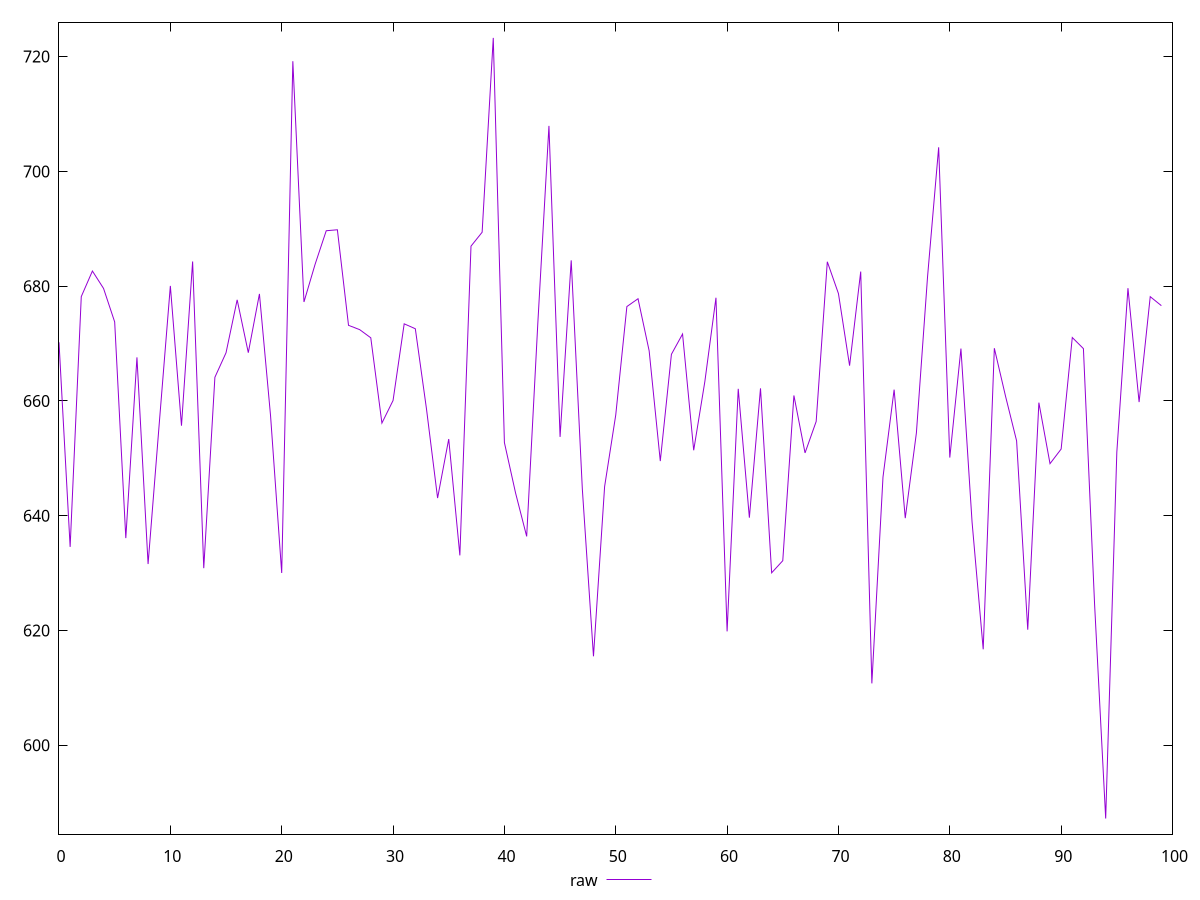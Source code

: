 reset
set terminal svg size 640, 490 enhanced background rgb 'white'
set output "report_00007_2020-12-11T15:55:29.892Z/mainthread-work-breakdown/samples/pages+cached+noexternal+nofonts/raw/values.svg"

$raw <<EOF
0 670.2160000000001
1 634.5640000000005
2 678.1800000000007
3 682.6360000000003
4 679.6039999999998
5 673.7640000000004
6 636.0960000000001
7 667.5880000000005
8 631.5760000000002
9 655.9880000000003
10 680.0440000000006
11 655.684
12 684.3000000000003
13 630.8520000000004
14 664.1200000000002
15 668.3880000000004
16 677.6200000000006
17 668.4080000000004
18 678.6480000000005
19 657.3880000000001
20 630.0200000000004
21 719.1960000000001
22 677.2440000000004
23 683.8120000000001
24 689.6560000000007
25 689.8240000000005
26 673.1720000000003
27 672.4240000000004
28 670.9999999999998
29 656.1400000000006
30 660.0720000000002
31 673.4360000000001
32 672.5760000000001
33 658.6440000000002
34 643.076
35 653.3560000000001
36 633.0800000000004
37 686.9720000000004
38 689.3960000000002
39 723.2600000000006
40 652.7440000000004
41 643.976
42 636.3920000000002
43 673.4920000000004
44 707.9280000000006
45 653.7240000000003
46 684.492
47 644.6080000000007
48 615.4920000000003
49 645.0800000000005
50 657.5560000000003
51 676.4440000000003
52 677.8080000000003
53 668.7320000000007
54 649.5200000000001
55 668.1280000000005
56 671.6560000000004
57 651.4000000000002
58 663.3480000000003
59 677.9799999999999
60 619.8360000000002
61 662.1080000000002
62 639.6560000000004
63 662.1920000000003
64 630.0440000000003
65 632.1560000000002
66 660.9480000000003
67 650.9400000000002
68 656.4240000000003
69 684.2519999999998
70 678.7040000000001
71 666.144
72 682.5400000000004
73 610.7720000000004
74 646.7160000000003
75 661.9680000000004
76 639.5760000000004
77 654.42
78 681.5880000000005
79 704.1960000000005
80 650.1320000000004
81 669.1240000000003
82 638.8840000000002
83 616.7200000000006
84 669.1840000000002
85 660.8680000000002
86 653.0400000000001
87 620.1280000000008
88 659.7000000000007
89 649.0680000000003
90 651.6160000000001
91 671.0480000000005
92 669.1120000000002
93 624.6800000000002
94 587.2280000000002
95 651.0640000000003
96 679.6520000000002
97 659.7920000000001
98 678.1680000000003
99 676.6000000000004
EOF

set key outside below
set yrange [584.5073600000002:725.9806400000006]

plot \
  $raw title "raw" with line, \


reset